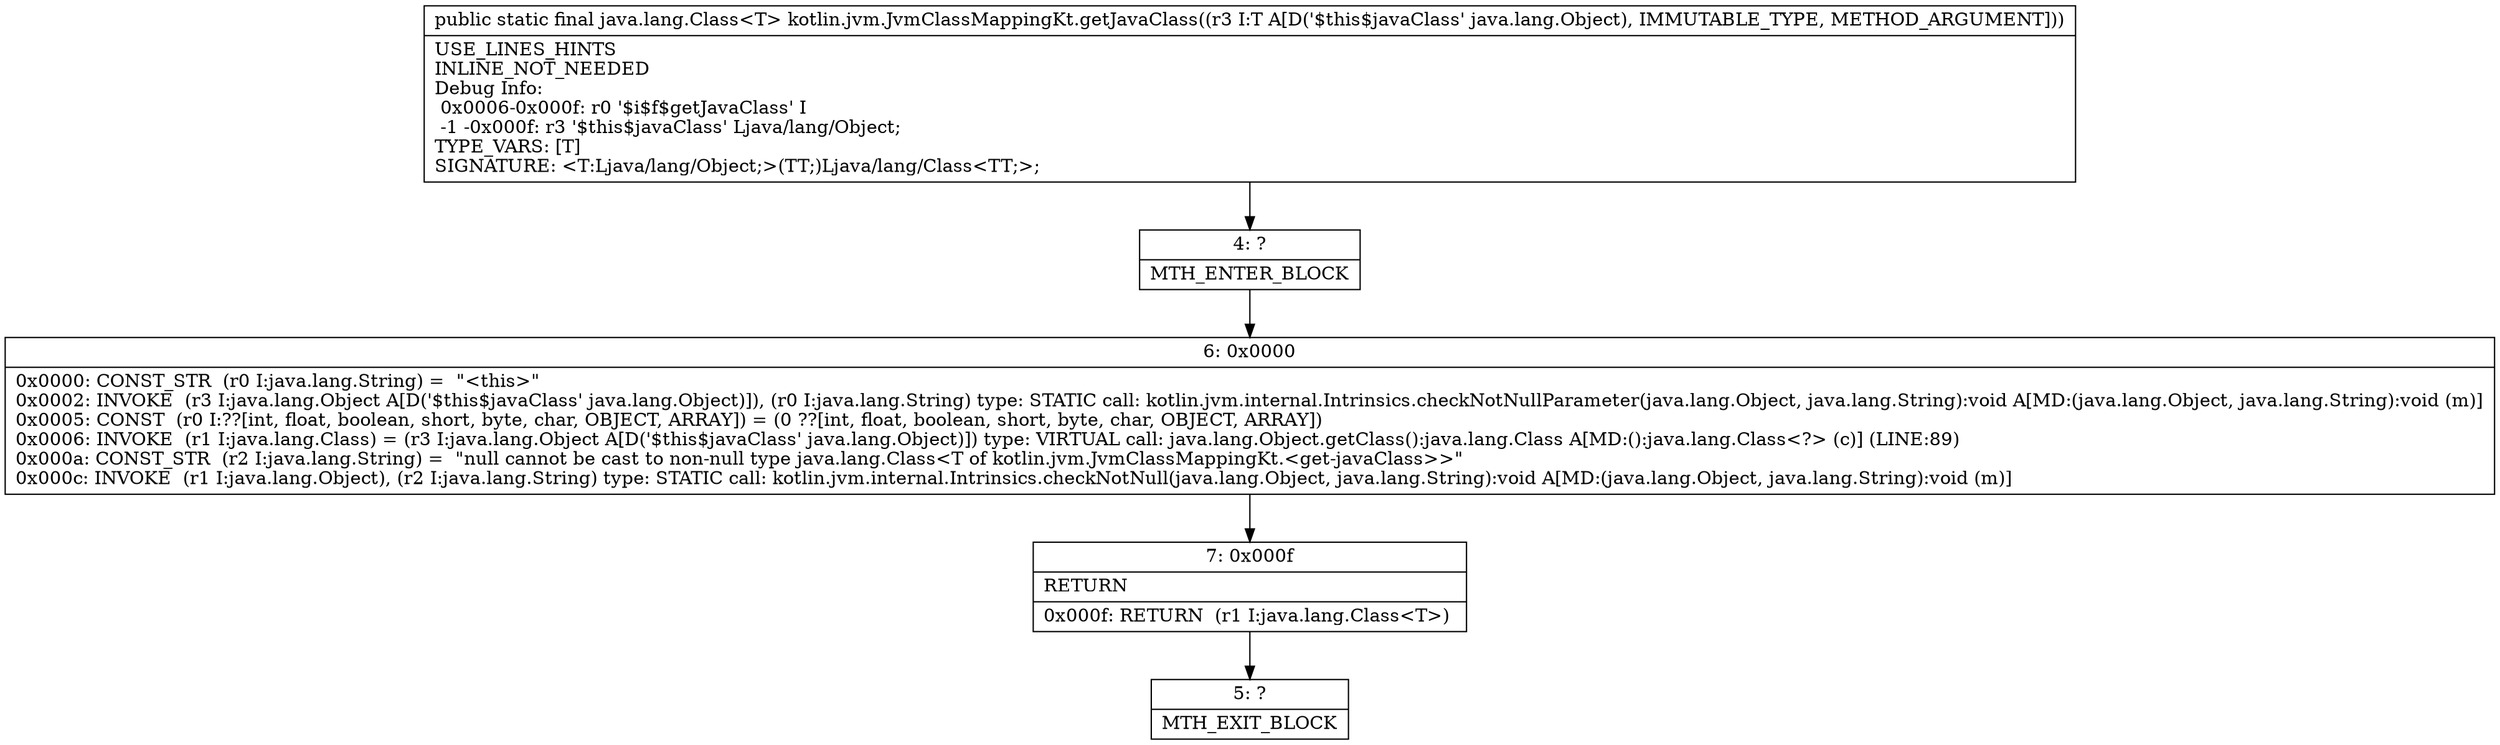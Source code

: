 digraph "CFG forkotlin.jvm.JvmClassMappingKt.getJavaClass(Ljava\/lang\/Object;)Ljava\/lang\/Class;" {
Node_4 [shape=record,label="{4\:\ ?|MTH_ENTER_BLOCK\l}"];
Node_6 [shape=record,label="{6\:\ 0x0000|0x0000: CONST_STR  (r0 I:java.lang.String) =  \"\<this\>\" \l0x0002: INVOKE  (r3 I:java.lang.Object A[D('$this$javaClass' java.lang.Object)]), (r0 I:java.lang.String) type: STATIC call: kotlin.jvm.internal.Intrinsics.checkNotNullParameter(java.lang.Object, java.lang.String):void A[MD:(java.lang.Object, java.lang.String):void (m)]\l0x0005: CONST  (r0 I:??[int, float, boolean, short, byte, char, OBJECT, ARRAY]) = (0 ??[int, float, boolean, short, byte, char, OBJECT, ARRAY]) \l0x0006: INVOKE  (r1 I:java.lang.Class) = (r3 I:java.lang.Object A[D('$this$javaClass' java.lang.Object)]) type: VIRTUAL call: java.lang.Object.getClass():java.lang.Class A[MD:():java.lang.Class\<?\> (c)] (LINE:89)\l0x000a: CONST_STR  (r2 I:java.lang.String) =  \"null cannot be cast to non\-null type java.lang.Class\<T of kotlin.jvm.JvmClassMappingKt.\<get\-javaClass\>\>\" \l0x000c: INVOKE  (r1 I:java.lang.Object), (r2 I:java.lang.String) type: STATIC call: kotlin.jvm.internal.Intrinsics.checkNotNull(java.lang.Object, java.lang.String):void A[MD:(java.lang.Object, java.lang.String):void (m)]\l}"];
Node_7 [shape=record,label="{7\:\ 0x000f|RETURN\l|0x000f: RETURN  (r1 I:java.lang.Class\<T\>) \l}"];
Node_5 [shape=record,label="{5\:\ ?|MTH_EXIT_BLOCK\l}"];
MethodNode[shape=record,label="{public static final java.lang.Class\<T\> kotlin.jvm.JvmClassMappingKt.getJavaClass((r3 I:T A[D('$this$javaClass' java.lang.Object), IMMUTABLE_TYPE, METHOD_ARGUMENT]))  | USE_LINES_HINTS\lINLINE_NOT_NEEDED\lDebug Info:\l  0x0006\-0x000f: r0 '$i$f$getJavaClass' I\l  \-1 \-0x000f: r3 '$this$javaClass' Ljava\/lang\/Object;\lTYPE_VARS: [T]\lSIGNATURE: \<T:Ljava\/lang\/Object;\>(TT;)Ljava\/lang\/Class\<TT;\>;\l}"];
MethodNode -> Node_4;Node_4 -> Node_6;
Node_6 -> Node_7;
Node_7 -> Node_5;
}

